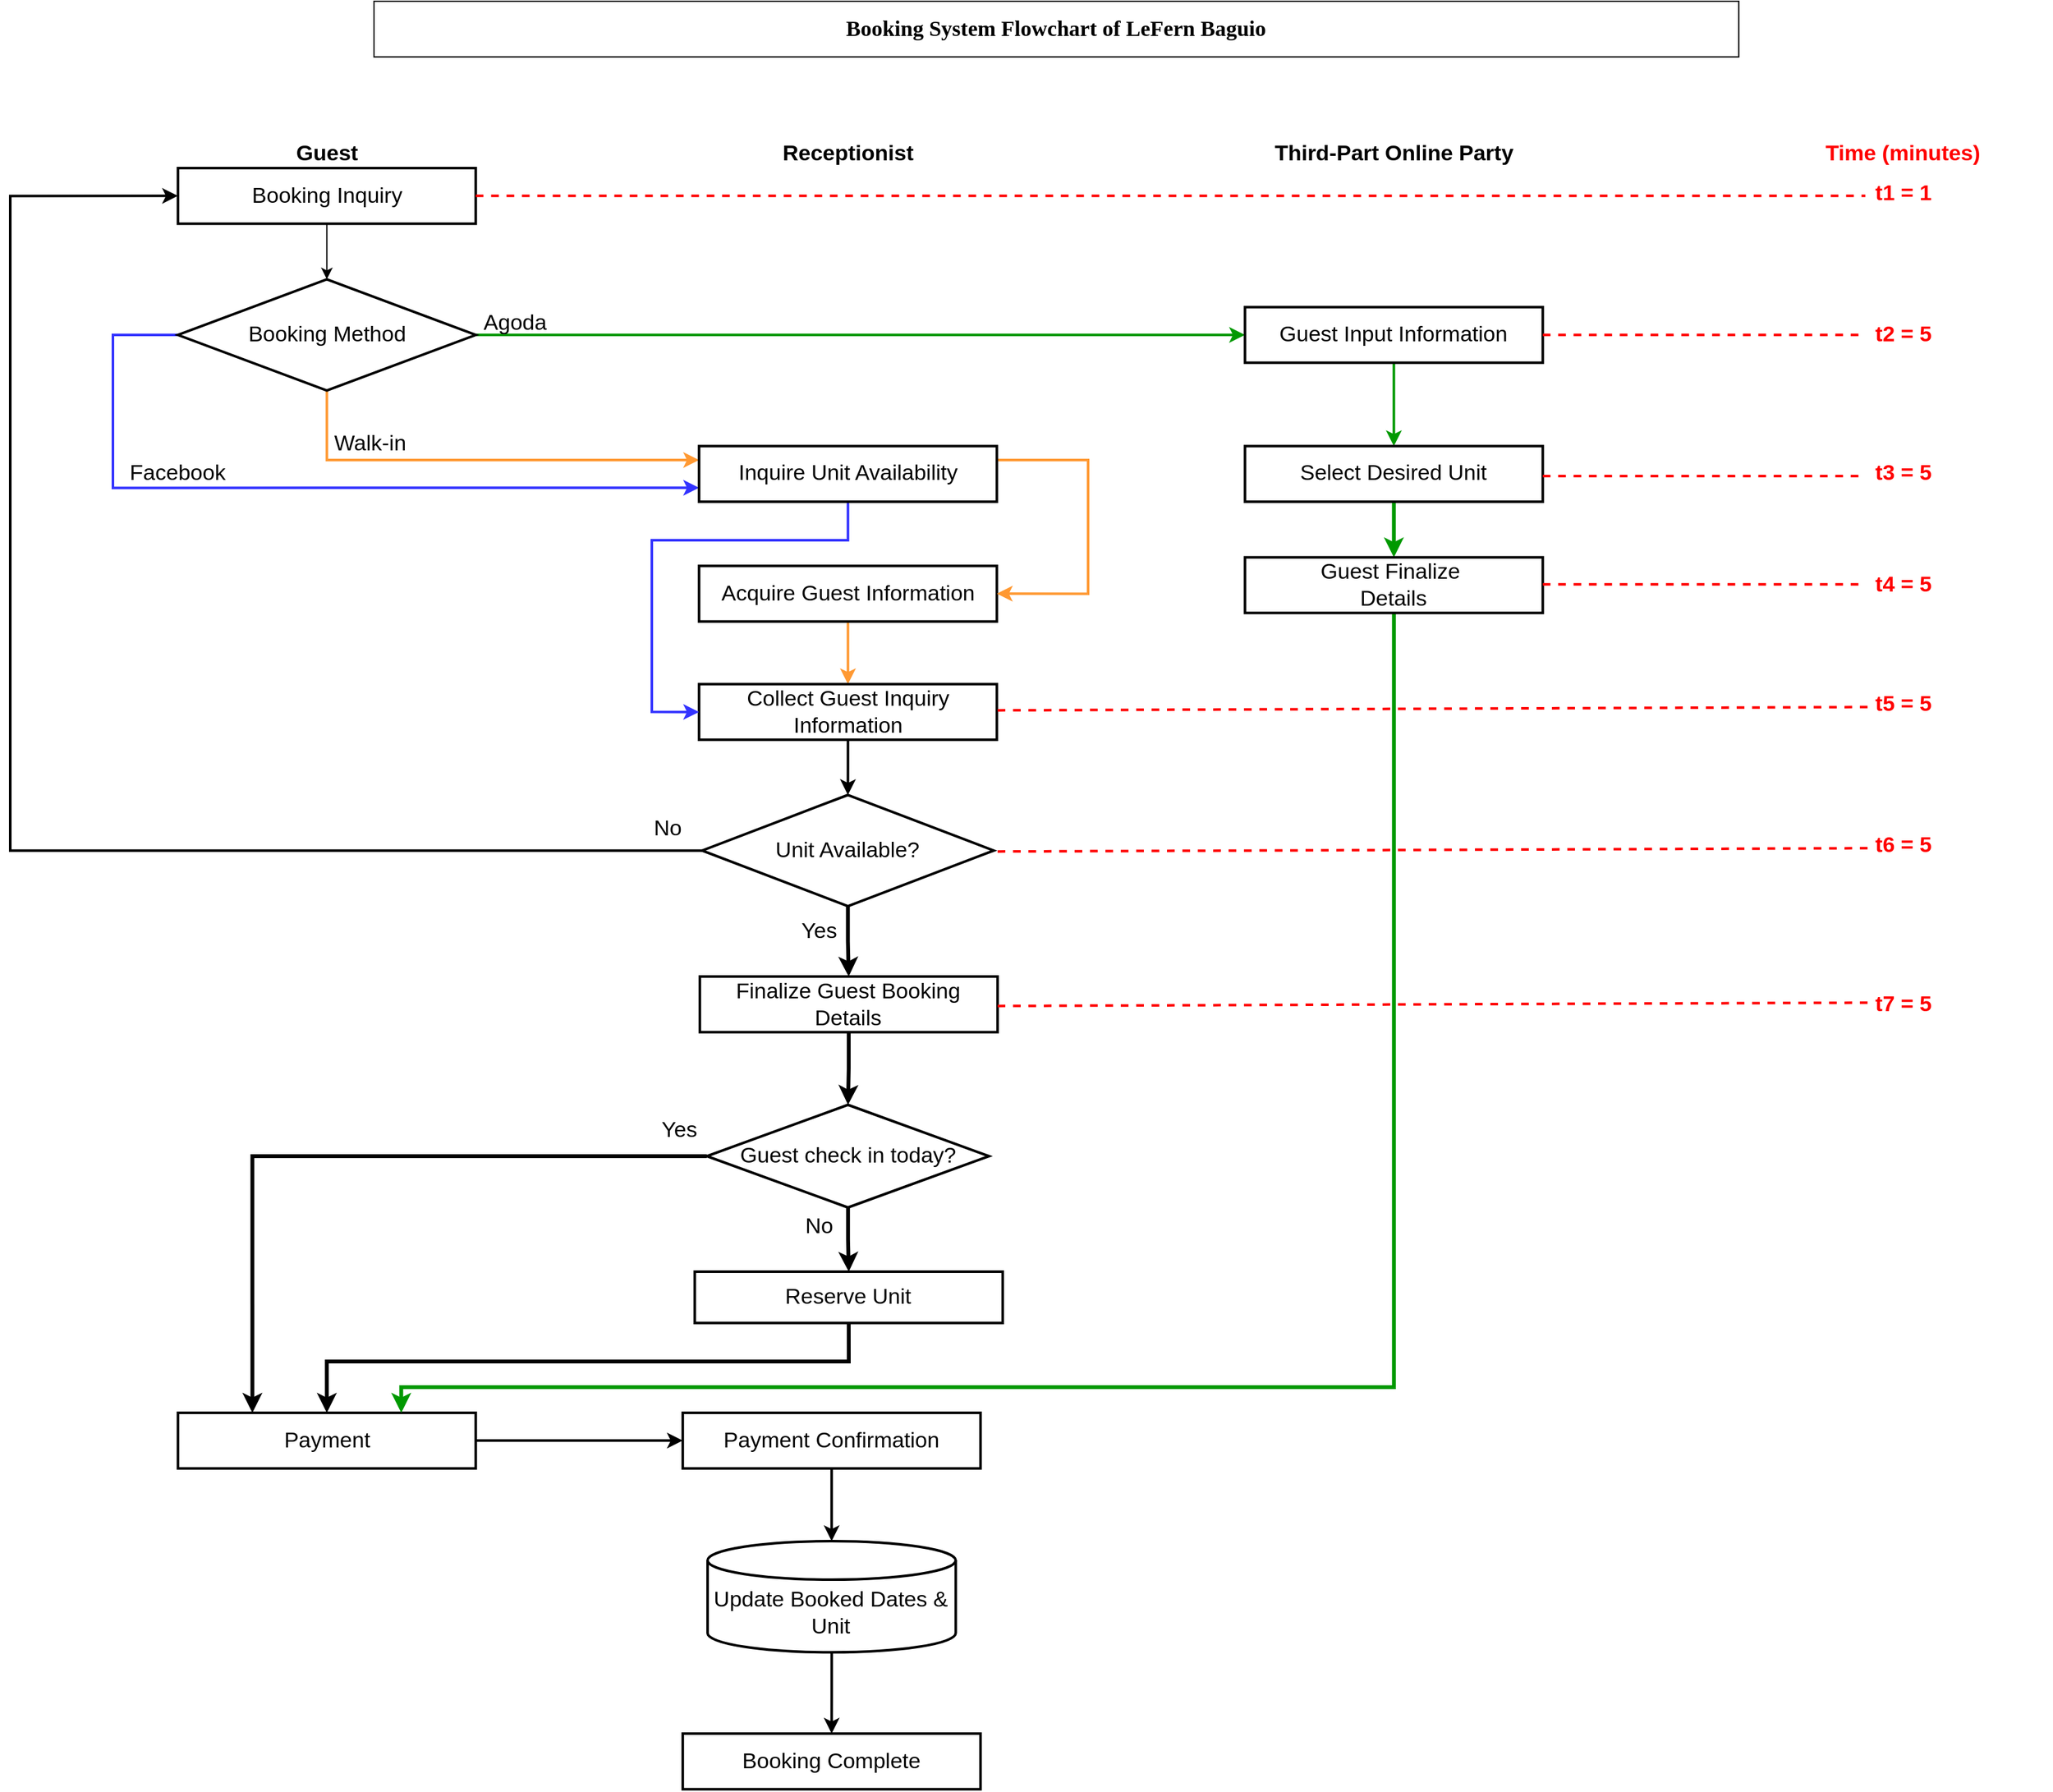 <mxfile version="28.0.6">
  <diagram name="Page-1" id="Jzcs6xe4tkx_1wj60qTc">
    <mxGraphModel dx="1243" dy="1946" grid="1" gridSize="10" guides="1" tooltips="1" connect="1" arrows="1" fold="1" page="1" pageScale="1" pageWidth="827" pageHeight="1169" math="0" shadow="0">
      <root>
        <mxCell id="0" />
        <mxCell id="1" parent="0" />
        <mxCell id="JCvha5B-mu45JHcWkv43-71" value="" style="edgeStyle=orthogonalEdgeStyle;rounded=0;orthogonalLoop=1;jettySize=auto;html=1;fontSize=17;strokeWidth=2;" parent="1" source="JCvha5B-mu45JHcWkv43-67" target="JCvha5B-mu45JHcWkv43-70" edge="1">
          <mxGeometry relative="1" as="geometry" />
        </mxCell>
        <mxCell id="JCvha5B-mu45JHcWkv43-67" value="Payment" style="whiteSpace=wrap;html=1;fontSize=17;container=0;strokeWidth=2;" parent="1" vertex="1">
          <mxGeometry x="170.695" y="-60" width="232.069" height="43.333" as="geometry" />
        </mxCell>
        <mxCell id="JCvha5B-mu45JHcWkv43-70" value="Payment Confirmation" style="whiteSpace=wrap;html=1;fontSize=17;container=0;strokeWidth=2;" parent="1" vertex="1">
          <mxGeometry x="564.115" y="-60" width="232.069" height="43.333" as="geometry" />
        </mxCell>
        <mxCell id="JCvha5B-mu45JHcWkv43-75" value="" style="edgeStyle=orthogonalEdgeStyle;rounded=0;orthogonalLoop=1;jettySize=auto;html=1;fontSize=17;strokeWidth=2;" parent="1" source="JCvha5B-mu45JHcWkv43-72" target="JCvha5B-mu45JHcWkv43-74" edge="1">
          <mxGeometry relative="1" as="geometry" />
        </mxCell>
        <mxCell id="JCvha5B-mu45JHcWkv43-72" value="Update Booked Dates &amp;amp; Unit" style="shape=cylinder3;whiteSpace=wrap;html=1;boundedLbl=1;backgroundOutline=1;size=15;fontSize=17;container=0;strokeWidth=2;" parent="1" vertex="1">
          <mxGeometry x="583.454" y="39.997" width="193.39" height="86.667" as="geometry" />
        </mxCell>
        <mxCell id="JCvha5B-mu45JHcWkv43-73" value="" style="edgeStyle=none;orthogonalLoop=1;jettySize=auto;html=1;rounded=0;entryX=0.5;entryY=0;entryDx=0;entryDy=0;entryPerimeter=0;exitX=0.5;exitY=1;exitDx=0;exitDy=0;fontSize=17;strokeWidth=2;" parent="1" source="JCvha5B-mu45JHcWkv43-70" target="JCvha5B-mu45JHcWkv43-72" edge="1">
          <mxGeometry width="80" relative="1" as="geometry">
            <mxPoint x="892.879" y="-32.5" as="sourcePoint" />
            <mxPoint x="1047.591" y="-32.5" as="targetPoint" />
            <Array as="points" />
          </mxGeometry>
        </mxCell>
        <mxCell id="JCvha5B-mu45JHcWkv43-74" value="Booking Complete" style="whiteSpace=wrap;html=1;fontSize=17;container=0;strokeWidth=2;" parent="1" vertex="1">
          <mxGeometry x="564.112" y="189.997" width="232.069" height="43.333" as="geometry" />
        </mxCell>
        <mxCell id="JCvha5B-mu45JHcWkv43-3" value="&lt;b style=&quot;font-family: &amp;quot;Times New Roman&amp;quot;; text-wrap-mode: nowrap;&quot;&gt;&lt;font&gt;Booking System Flowchart of LeFern Baguio&lt;/font&gt;&lt;/b&gt;" style="whiteSpace=wrap;html=1;fontSize=17;container=0;" parent="1" vertex="1">
          <mxGeometry x="323.474" y="-1160" width="1063.647" height="43.333" as="geometry" />
        </mxCell>
        <mxCell id="JCvha5B-mu45JHcWkv43-6" value="&lt;b&gt;Guest&lt;/b&gt;" style="whiteSpace=wrap;html=1;strokeColor=none;fillColor=none;fontSize=17;container=0;" parent="1" vertex="1">
          <mxGeometry x="170.695" y="-1051.667" width="232.069" height="21.667" as="geometry" />
        </mxCell>
        <mxCell id="JCvha5B-mu45JHcWkv43-7" value="&lt;b&gt;&lt;font style=&quot;color: light-dark(rgb(255, 0, 0), rgb(237, 237, 237));&quot;&gt;Time (minutes)&lt;/font&gt;&lt;/b&gt;" style="whiteSpace=wrap;html=1;strokeColor=none;fillColor=none;fontSize=17;container=0;" parent="1" vertex="1">
          <mxGeometry x="1398.581" y="-1051.667" width="232.069" height="21.667" as="geometry" />
        </mxCell>
        <mxCell id="JCvha5B-mu45JHcWkv43-8" value="&lt;b&gt;Receptionist&lt;/b&gt;" style="whiteSpace=wrap;html=1;strokeColor=none;fillColor=none;fontSize=17;container=0;" parent="1" vertex="1">
          <mxGeometry x="576.815" y="-1051.667" width="232.069" height="21.667" as="geometry" />
        </mxCell>
        <mxCell id="JCvha5B-mu45JHcWkv43-9" value="&lt;b&gt;Third-Part Online Party&lt;/b&gt;" style="whiteSpace=wrap;html=1;strokeColor=none;fillColor=none;fontSize=17;container=0;" parent="1" vertex="1">
          <mxGeometry x="982.935" y="-1051.667" width="270.747" height="21.667" as="geometry" />
        </mxCell>
        <mxCell id="JCvha5B-mu45JHcWkv43-15" value="" style="edgeStyle=orthogonalEdgeStyle;rounded=0;orthogonalLoop=1;jettySize=auto;html=1;fontSize=17;" parent="1" source="JCvha5B-mu45JHcWkv43-11" target="JCvha5B-mu45JHcWkv43-14" edge="1">
          <mxGeometry relative="1" as="geometry" />
        </mxCell>
        <mxCell id="JCvha5B-mu45JHcWkv43-11" value="Booking Inquiry" style="whiteSpace=wrap;html=1;fontSize=17;container=0;strokeWidth=2;" parent="1" vertex="1">
          <mxGeometry x="170.695" y="-1030" width="232.069" height="43.333" as="geometry" />
        </mxCell>
        <mxCell id="JCvha5B-mu45JHcWkv43-17" value="" style="edgeStyle=orthogonalEdgeStyle;rounded=0;orthogonalLoop=1;jettySize=auto;html=1;fontSize=17;strokeColor=#009900;strokeWidth=2;" parent="1" source="JCvha5B-mu45JHcWkv43-14" target="JCvha5B-mu45JHcWkv43-16" edge="1">
          <mxGeometry relative="1" as="geometry" />
        </mxCell>
        <mxCell id="qPNzb-0w08D9c8R-QPfm-84" style="edgeStyle=orthogonalEdgeStyle;rounded=0;orthogonalLoop=1;jettySize=auto;html=1;entryX=0;entryY=0.75;entryDx=0;entryDy=0;strokeColor=#3333FF;strokeWidth=2;fontSize=17;" edge="1" parent="1" source="JCvha5B-mu45JHcWkv43-14" target="JCvha5B-mu45JHcWkv43-33">
          <mxGeometry relative="1" as="geometry">
            <Array as="points">
              <mxPoint x="120" y="-900" />
              <mxPoint x="120" y="-781" />
            </Array>
          </mxGeometry>
        </mxCell>
        <mxCell id="qPNzb-0w08D9c8R-QPfm-85" style="edgeStyle=orthogonalEdgeStyle;rounded=0;orthogonalLoop=1;jettySize=auto;html=1;entryX=0;entryY=0.25;entryDx=0;entryDy=0;strokeColor=light-dark(#FF9933,#EDEDED);strokeWidth=2;fontSize=17;" edge="1" parent="1" source="JCvha5B-mu45JHcWkv43-14" target="JCvha5B-mu45JHcWkv43-33">
          <mxGeometry relative="1" as="geometry">
            <Array as="points">
              <mxPoint x="287" y="-803" />
            </Array>
          </mxGeometry>
        </mxCell>
        <mxCell id="JCvha5B-mu45JHcWkv43-14" value="Booking Method" style="rhombus;whiteSpace=wrap;html=1;fontSize=17;container=0;strokeWidth=2;" parent="1" vertex="1">
          <mxGeometry x="170.695" y="-943.333" width="232.069" height="86.667" as="geometry" />
        </mxCell>
        <mxCell id="JCvha5B-mu45JHcWkv43-19" value="" style="edgeStyle=orthogonalEdgeStyle;rounded=0;orthogonalLoop=1;jettySize=auto;html=1;fontSize=17;strokeWidth=2;strokeColor=#009900;" parent="1" source="JCvha5B-mu45JHcWkv43-16" target="JCvha5B-mu45JHcWkv43-18" edge="1">
          <mxGeometry relative="1" as="geometry" />
        </mxCell>
        <mxCell id="JCvha5B-mu45JHcWkv43-16" value="Guest Input Information" style="whiteSpace=wrap;html=1;fontSize=17;container=0;strokeWidth=2;" parent="1" vertex="1">
          <mxGeometry x="1002.274" y="-921.667" width="232.069" height="43.333" as="geometry" />
        </mxCell>
        <mxCell id="JCvha5B-mu45JHcWkv43-21" value="" style="edgeStyle=orthogonalEdgeStyle;rounded=0;orthogonalLoop=1;jettySize=auto;html=1;fontSize=17;strokeWidth=3;strokeColor=#009900;" parent="1" source="JCvha5B-mu45JHcWkv43-18" target="JCvha5B-mu45JHcWkv43-20" edge="1">
          <mxGeometry relative="1" as="geometry" />
        </mxCell>
        <mxCell id="JCvha5B-mu45JHcWkv43-18" value="Select Desired Unit" style="whiteSpace=wrap;html=1;fontSize=17;container=0;strokeWidth=2;" parent="1" vertex="1">
          <mxGeometry x="1002.274" y="-813.333" width="232.069" height="43.333" as="geometry" />
        </mxCell>
        <mxCell id="qPNzb-0w08D9c8R-QPfm-92" style="edgeStyle=orthogonalEdgeStyle;rounded=0;orthogonalLoop=1;jettySize=auto;html=1;entryX=0.75;entryY=0;entryDx=0;entryDy=0;strokeWidth=3;strokeColor=#009900;fontSize=17;" edge="1" parent="1" source="JCvha5B-mu45JHcWkv43-20" target="JCvha5B-mu45JHcWkv43-67">
          <mxGeometry relative="1" as="geometry">
            <Array as="points">
              <mxPoint x="1118" y="-80" />
              <mxPoint x="345" y="-80" />
            </Array>
          </mxGeometry>
        </mxCell>
        <mxCell id="JCvha5B-mu45JHcWkv43-20" value="Guest Finalize&amp;nbsp;&lt;div&gt;Details&lt;/div&gt;" style="whiteSpace=wrap;html=1;fontSize=17;container=0;strokeWidth=2;" parent="1" vertex="1">
          <mxGeometry x="1002.274" y="-726.667" width="232.069" height="43.333" as="geometry" />
        </mxCell>
        <mxCell id="JCvha5B-mu45JHcWkv43-27" value="Agoda" style="text;html=1;align=center;verticalAlign=middle;resizable=0;points=[];autosize=1;strokeColor=none;fillColor=none;fontSize=17;container=0;" parent="1" vertex="1">
          <mxGeometry x="397.764" y="-923.833" width="70" height="30" as="geometry" />
        </mxCell>
        <mxCell id="JCvha5B-mu45JHcWkv43-28" value="Walk-in" style="text;html=1;align=center;verticalAlign=middle;resizable=0;points=[];autosize=1;strokeColor=none;fillColor=none;fontSize=17;container=0;" parent="1" vertex="1">
          <mxGeometry x="279.999" y="-829.997" width="80" height="30" as="geometry" />
        </mxCell>
        <mxCell id="JCvha5B-mu45JHcWkv43-35" value="Facebook" style="text;html=1;align=center;verticalAlign=middle;resizable=0;points=[];autosize=1;strokeColor=none;fillColor=none;fontSize=17;container=0;" parent="1" vertex="1">
          <mxGeometry x="119.998" y="-806.67" width="100" height="30" as="geometry" />
        </mxCell>
        <mxCell id="JCvha5B-mu45JHcWkv43-42" value="" style="edgeStyle=orthogonalEdgeStyle;rounded=0;orthogonalLoop=1;jettySize=auto;html=1;fontSize=17;strokeWidth=2;strokeColor=#FF9933;" parent="1" source="JCvha5B-mu45JHcWkv43-36" target="JCvha5B-mu45JHcWkv43-41" edge="1">
          <mxGeometry relative="1" as="geometry" />
        </mxCell>
        <mxCell id="JCvha5B-mu45JHcWkv43-36" value="Acquire Guest Information" style="whiteSpace=wrap;html=1;fontSize=17;container=0;strokeWidth=2;" parent="1" vertex="1">
          <mxGeometry x="576.815" y="-720" width="232.069" height="43.333" as="geometry" />
        </mxCell>
        <mxCell id="JCvha5B-mu45JHcWkv43-56" value="" style="edgeStyle=orthogonalEdgeStyle;rounded=0;orthogonalLoop=1;jettySize=auto;html=1;fontSize=17;strokeWidth=2;" parent="1" source="JCvha5B-mu45JHcWkv43-41" target="JCvha5B-mu45JHcWkv43-55" edge="1">
          <mxGeometry relative="1" as="geometry" />
        </mxCell>
        <mxCell id="JCvha5B-mu45JHcWkv43-41" value="Collect Guest Inquiry Information" style="whiteSpace=wrap;html=1;fontSize=17;container=0;strokeWidth=2;" parent="1" vertex="1">
          <mxGeometry x="576.815" y="-627.833" width="232.069" height="43.333" as="geometry" />
        </mxCell>
        <mxCell id="qPNzb-0w08D9c8R-QPfm-86" style="edgeStyle=orthogonalEdgeStyle;rounded=0;orthogonalLoop=1;jettySize=auto;html=1;entryX=0;entryY=0.5;entryDx=0;entryDy=0;strokeWidth=2;strokeColor=#3333FF;fontSize=17;" edge="1" parent="1" source="JCvha5B-mu45JHcWkv43-33" target="JCvha5B-mu45JHcWkv43-41">
          <mxGeometry relative="1" as="geometry">
            <Array as="points">
              <mxPoint x="693" y="-740" />
              <mxPoint x="540" y="-740" />
              <mxPoint x="540" y="-606" />
            </Array>
          </mxGeometry>
        </mxCell>
        <mxCell id="qPNzb-0w08D9c8R-QPfm-87" style="edgeStyle=orthogonalEdgeStyle;rounded=0;orthogonalLoop=1;jettySize=auto;html=1;exitX=1;exitY=0.25;exitDx=0;exitDy=0;entryX=1;entryY=0.5;entryDx=0;entryDy=0;strokeColor=light-dark(#FF9933,#EDEDED);strokeWidth=2;fontSize=17;" edge="1" parent="1" source="JCvha5B-mu45JHcWkv43-33" target="JCvha5B-mu45JHcWkv43-36">
          <mxGeometry relative="1" as="geometry">
            <Array as="points">
              <mxPoint x="880" y="-802" />
              <mxPoint x="880" y="-698" />
            </Array>
          </mxGeometry>
        </mxCell>
        <mxCell id="JCvha5B-mu45JHcWkv43-33" value="Inquire Unit Availability" style="whiteSpace=wrap;html=1;fontSize=17;container=0;strokeWidth=2;" parent="1" vertex="1">
          <mxGeometry x="576.815" y="-813.337" width="232.069" height="43.333" as="geometry" />
        </mxCell>
        <mxCell id="JCvha5B-mu45JHcWkv43-64" value="" style="edgeStyle=orthogonalEdgeStyle;rounded=0;orthogonalLoop=1;jettySize=auto;html=1;fontSize=17;strokeWidth=3;" parent="1" source="JCvha5B-mu45JHcWkv43-55" target="JCvha5B-mu45JHcWkv43-63" edge="1">
          <mxGeometry relative="1" as="geometry" />
        </mxCell>
        <mxCell id="qPNzb-0w08D9c8R-QPfm-94" style="edgeStyle=orthogonalEdgeStyle;rounded=0;orthogonalLoop=1;jettySize=auto;html=1;entryX=0;entryY=0.5;entryDx=0;entryDy=0;strokeWidth=2;fontSize=17;" edge="1" parent="1" source="JCvha5B-mu45JHcWkv43-55" target="JCvha5B-mu45JHcWkv43-11">
          <mxGeometry relative="1" as="geometry">
            <Array as="points">
              <mxPoint x="40" y="-499" />
              <mxPoint x="40" y="-1008" />
            </Array>
          </mxGeometry>
        </mxCell>
        <mxCell id="JCvha5B-mu45JHcWkv43-55" value="Unit Available?" style="rhombus;whiteSpace=wrap;html=1;fontSize=17;container=0;strokeWidth=2;" parent="1" vertex="1">
          <mxGeometry x="579.233" y="-541.497" width="227.234" height="86.667" as="geometry" />
        </mxCell>
        <mxCell id="qPNzb-0w08D9c8R-QPfm-3" value="" style="edgeStyle=orthogonalEdgeStyle;rounded=0;orthogonalLoop=1;jettySize=auto;html=1;fontSize=17;strokeWidth=3;" edge="1" parent="1" source="JCvha5B-mu45JHcWkv43-63" target="qPNzb-0w08D9c8R-QPfm-2">
          <mxGeometry relative="1" as="geometry" />
        </mxCell>
        <mxCell id="JCvha5B-mu45JHcWkv43-63" value="Finalize Guest Booking Details" style="whiteSpace=wrap;html=1;fontSize=17;container=0;strokeWidth=2;" parent="1" vertex="1">
          <mxGeometry x="577.415" y="-399.997" width="232.069" height="43.333" as="geometry" />
        </mxCell>
        <mxCell id="JCvha5B-mu45JHcWkv43-65" value="Yes" style="text;html=1;align=center;verticalAlign=middle;resizable=0;points=[];autosize=1;strokeColor=none;fillColor=none;fontSize=17;container=0;" parent="1" vertex="1">
          <mxGeometry x="645.003" y="-450" width="50" height="30" as="geometry" />
        </mxCell>
        <mxCell id="xt7HUY4mWSCbLze2-TeH-1" value="" style="endArrow=none;dashed=1;html=1;rounded=0;strokeColor=#FF0000;fontSize=17;strokeWidth=2;" parent="1" edge="1">
          <mxGeometry width="50" height="50" relative="1" as="geometry">
            <mxPoint x="402.764" y="-1008.333" as="sourcePoint" />
            <mxPoint x="1485.75" y="-1008.333" as="targetPoint" />
          </mxGeometry>
        </mxCell>
        <mxCell id="xt7HUY4mWSCbLze2-TeH-2" value="t1 = 1" style="text;html=1;align=center;verticalAlign=middle;resizable=0;points=[];autosize=1;strokeColor=none;fillColor=none;fontColor=#FF0000;fontSize=17;container=0;fontStyle=1" parent="1" vertex="1">
          <mxGeometry x="1479.618" y="-1024.583" width="70" height="30" as="geometry" />
        </mxCell>
        <mxCell id="qPNzb-0w08D9c8R-QPfm-4" style="edgeStyle=orthogonalEdgeStyle;rounded=0;orthogonalLoop=1;jettySize=auto;html=1;entryX=0.25;entryY=0;entryDx=0;entryDy=0;fontSize=17;strokeWidth=3;" edge="1" parent="1" source="qPNzb-0w08D9c8R-QPfm-2" target="JCvha5B-mu45JHcWkv43-67">
          <mxGeometry relative="1" as="geometry" />
        </mxCell>
        <mxCell id="qPNzb-0w08D9c8R-QPfm-5" value="Yes" style="edgeLabel;html=1;align=center;verticalAlign=middle;resizable=0;points=[];fontSize=17;" vertex="1" connectable="0" parent="qPNzb-0w08D9c8R-QPfm-4">
          <mxGeometry x="-0.587" y="1" relative="1" as="geometry">
            <mxPoint x="92" y="-21" as="offset" />
          </mxGeometry>
        </mxCell>
        <mxCell id="qPNzb-0w08D9c8R-QPfm-7" value="" style="edgeStyle=orthogonalEdgeStyle;rounded=0;orthogonalLoop=1;jettySize=auto;html=1;fontSize=17;strokeWidth=3;" edge="1" parent="1" source="qPNzb-0w08D9c8R-QPfm-2" target="qPNzb-0w08D9c8R-QPfm-6">
          <mxGeometry relative="1" as="geometry" />
        </mxCell>
        <mxCell id="qPNzb-0w08D9c8R-QPfm-2" value="Guest check in today?" style="rhombus;whiteSpace=wrap;html=1;fontSize=17;strokeWidth=2;" vertex="1" parent="1">
          <mxGeometry x="582.85" y="-300.0" width="220" height="80" as="geometry" />
        </mxCell>
        <mxCell id="qPNzb-0w08D9c8R-QPfm-9" style="edgeStyle=orthogonalEdgeStyle;rounded=0;orthogonalLoop=1;jettySize=auto;html=1;entryX=0.5;entryY=0;entryDx=0;entryDy=0;exitX=0.5;exitY=1;exitDx=0;exitDy=0;fontSize=17;strokeWidth=3;" edge="1" parent="1" source="qPNzb-0w08D9c8R-QPfm-6" target="JCvha5B-mu45JHcWkv43-67">
          <mxGeometry relative="1" as="geometry">
            <Array as="points">
              <mxPoint x="694" y="-100" />
              <mxPoint x="287" y="-100" />
            </Array>
          </mxGeometry>
        </mxCell>
        <mxCell id="qPNzb-0w08D9c8R-QPfm-6" value="Reserve Unit" style="whiteSpace=wrap;html=1;fontSize=17;strokeWidth=2;" vertex="1" parent="1">
          <mxGeometry x="573.45" y="-170" width="240" height="40" as="geometry" />
        </mxCell>
        <mxCell id="qPNzb-0w08D9c8R-QPfm-8" value="No" style="text;html=1;align=center;verticalAlign=middle;resizable=0;points=[];autosize=1;strokeColor=none;fillColor=none;fontSize=17;" vertex="1" parent="1">
          <mxGeometry x="645" y="-220" width="50" height="30" as="geometry" />
        </mxCell>
        <mxCell id="qPNzb-0w08D9c8R-QPfm-11" value="" style="endArrow=none;dashed=1;html=1;rounded=0;exitX=1;exitY=0.5;exitDx=0;exitDy=0;fontColor=#FF0000;strokeColor=light-dark(#ff0000, #ededed);fontSize=17;strokeWidth=2;" edge="1" parent="1" source="JCvha5B-mu45JHcWkv43-16">
          <mxGeometry width="50" height="50" relative="1" as="geometry">
            <mxPoint x="1234" y="-900" as="sourcePoint" />
            <mxPoint x="1484" y="-900" as="targetPoint" />
          </mxGeometry>
        </mxCell>
        <mxCell id="qPNzb-0w08D9c8R-QPfm-81" value="&lt;b&gt;t2 = 5&lt;/b&gt;" style="text;html=1;align=center;verticalAlign=middle;resizable=0;points=[];autosize=1;strokeColor=none;fillColor=none;fontColor=#FF0000;fontSize=17;container=0;" vertex="1" parent="1">
          <mxGeometry x="1479.62" y="-915" width="70" height="30" as="geometry" />
        </mxCell>
        <mxCell id="qPNzb-0w08D9c8R-QPfm-82" value="" style="endArrow=none;dashed=1;html=1;rounded=0;exitX=1;exitY=0.5;exitDx=0;exitDy=0;fontColor=#FF0000;strokeColor=light-dark(#ff0000, #ededed);fontSize=17;strokeWidth=2;" edge="1" parent="1">
          <mxGeometry width="50" height="50" relative="1" as="geometry">
            <mxPoint x="1234.34" y="-790" as="sourcePoint" />
            <mxPoint x="1484.34" y="-790" as="targetPoint" />
          </mxGeometry>
        </mxCell>
        <mxCell id="qPNzb-0w08D9c8R-QPfm-83" value="&lt;b&gt;t3 = 5&lt;/b&gt;" style="text;html=1;align=center;verticalAlign=middle;resizable=0;points=[];autosize=1;strokeColor=none;fillColor=none;fontColor=#FF0000;fontSize=17;container=0;" vertex="1" parent="1">
          <mxGeometry x="1479.62" y="-806.67" width="70" height="30" as="geometry" />
        </mxCell>
        <mxCell id="JCvha5B-mu45JHcWkv43-62" value="No" style="text;html=1;align=center;verticalAlign=middle;resizable=0;points=[];autosize=1;strokeColor=none;fillColor=none;fontSize=17;container=0;" parent="1" vertex="1">
          <mxGeometry x="526.819" y="-530.003" width="50" height="30" as="geometry" />
        </mxCell>
        <mxCell id="qPNzb-0w08D9c8R-QPfm-95" value="" style="endArrow=none;dashed=1;html=1;rounded=0;exitX=1;exitY=0.5;exitDx=0;exitDy=0;fontColor=#FF0000;strokeColor=light-dark(#ff0000, #ededed);fontSize=17;strokeWidth=2;" edge="1" parent="1">
          <mxGeometry width="50" height="50" relative="1" as="geometry">
            <mxPoint x="1234.34" y="-705.67" as="sourcePoint" />
            <mxPoint x="1484.34" y="-705.67" as="targetPoint" />
          </mxGeometry>
        </mxCell>
        <mxCell id="qPNzb-0w08D9c8R-QPfm-96" value="&lt;b&gt;t4 = 5&lt;/b&gt;" style="text;html=1;align=center;verticalAlign=middle;resizable=0;points=[];autosize=1;strokeColor=none;fillColor=none;fontColor=#FF0000;fontSize=17;container=0;" vertex="1" parent="1">
          <mxGeometry x="1479.62" y="-720" width="70" height="30" as="geometry" />
        </mxCell>
        <mxCell id="qPNzb-0w08D9c8R-QPfm-97" value="" style="endArrow=none;dashed=1;html=1;rounded=0;exitX=1;exitY=0.5;exitDx=0;exitDy=0;fontColor=#FF0000;strokeColor=light-dark(#ff0000, #ededed);fontSize=17;strokeWidth=2;" edge="1" parent="1">
          <mxGeometry width="50" height="50" relative="1" as="geometry">
            <mxPoint x="809.48" y="-607.42" as="sourcePoint" />
            <mxPoint x="1490" y="-610" as="targetPoint" />
          </mxGeometry>
        </mxCell>
        <mxCell id="qPNzb-0w08D9c8R-QPfm-98" value="&lt;b&gt;t5 = 5&lt;/b&gt;" style="text;html=1;align=center;verticalAlign=middle;resizable=0;points=[];autosize=1;strokeColor=none;fillColor=none;fontColor=#FF0000;fontSize=17;container=0;" vertex="1" parent="1">
          <mxGeometry x="1479.62" y="-627.17" width="70" height="30" as="geometry" />
        </mxCell>
        <mxCell id="qPNzb-0w08D9c8R-QPfm-99" value="" style="endArrow=none;dashed=1;html=1;rounded=0;exitX=1;exitY=0.5;exitDx=0;exitDy=0;fontColor=#FF0000;strokeColor=light-dark(#ff0000, #ededed);fontSize=17;strokeWidth=2;" edge="1" parent="1">
          <mxGeometry width="50" height="50" relative="1" as="geometry">
            <mxPoint x="809.48" y="-497.42" as="sourcePoint" />
            <mxPoint x="1490" y="-500" as="targetPoint" />
          </mxGeometry>
        </mxCell>
        <mxCell id="qPNzb-0w08D9c8R-QPfm-100" value="&lt;b&gt;t6 = 5&lt;/b&gt;" style="text;html=1;align=center;verticalAlign=middle;resizable=0;points=[];autosize=1;strokeColor=none;fillColor=none;fontColor=#FF0000;fontSize=17;container=0;" vertex="1" parent="1">
          <mxGeometry x="1479.62" y="-517" width="70" height="30" as="geometry" />
        </mxCell>
        <mxCell id="qPNzb-0w08D9c8R-QPfm-101" value="" style="endArrow=none;dashed=1;html=1;rounded=0;exitX=1;exitY=0.5;exitDx=0;exitDy=0;fontColor=#FF0000;strokeColor=light-dark(#ff0000, #ededed);fontSize=17;strokeWidth=2;" edge="1" parent="1">
          <mxGeometry width="50" height="50" relative="1" as="geometry">
            <mxPoint x="809.48" y="-377.04" as="sourcePoint" />
            <mxPoint x="1490" y="-379.62" as="targetPoint" />
          </mxGeometry>
        </mxCell>
        <mxCell id="qPNzb-0w08D9c8R-QPfm-102" value="&lt;b&gt;t7 = 5&lt;/b&gt;" style="text;html=1;align=center;verticalAlign=middle;resizable=0;points=[];autosize=1;strokeColor=none;fillColor=none;fontColor=#FF0000;fontSize=17;container=0;" vertex="1" parent="1">
          <mxGeometry x="1479.62" y="-393.33" width="70" height="30" as="geometry" />
        </mxCell>
      </root>
    </mxGraphModel>
  </diagram>
</mxfile>
